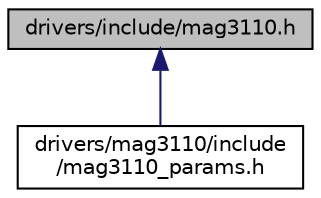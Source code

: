 digraph "drivers/include/mag3110.h"
{
 // LATEX_PDF_SIZE
  edge [fontname="Helvetica",fontsize="10",labelfontname="Helvetica",labelfontsize="10"];
  node [fontname="Helvetica",fontsize="10",shape=record];
  Node1 [label="drivers/include/mag3110.h",height=0.2,width=0.4,color="black", fillcolor="grey75", style="filled", fontcolor="black",tooltip="Interface definition for the MAG3110 magnetometer driver."];
  Node1 -> Node2 [dir="back",color="midnightblue",fontsize="10",style="solid",fontname="Helvetica"];
  Node2 [label="drivers/mag3110/include\l/mag3110_params.h",height=0.2,width=0.4,color="black", fillcolor="white", style="filled",URL="$mag3110__params_8h.html",tooltip="Default configuration for MAG3110 devices."];
}
